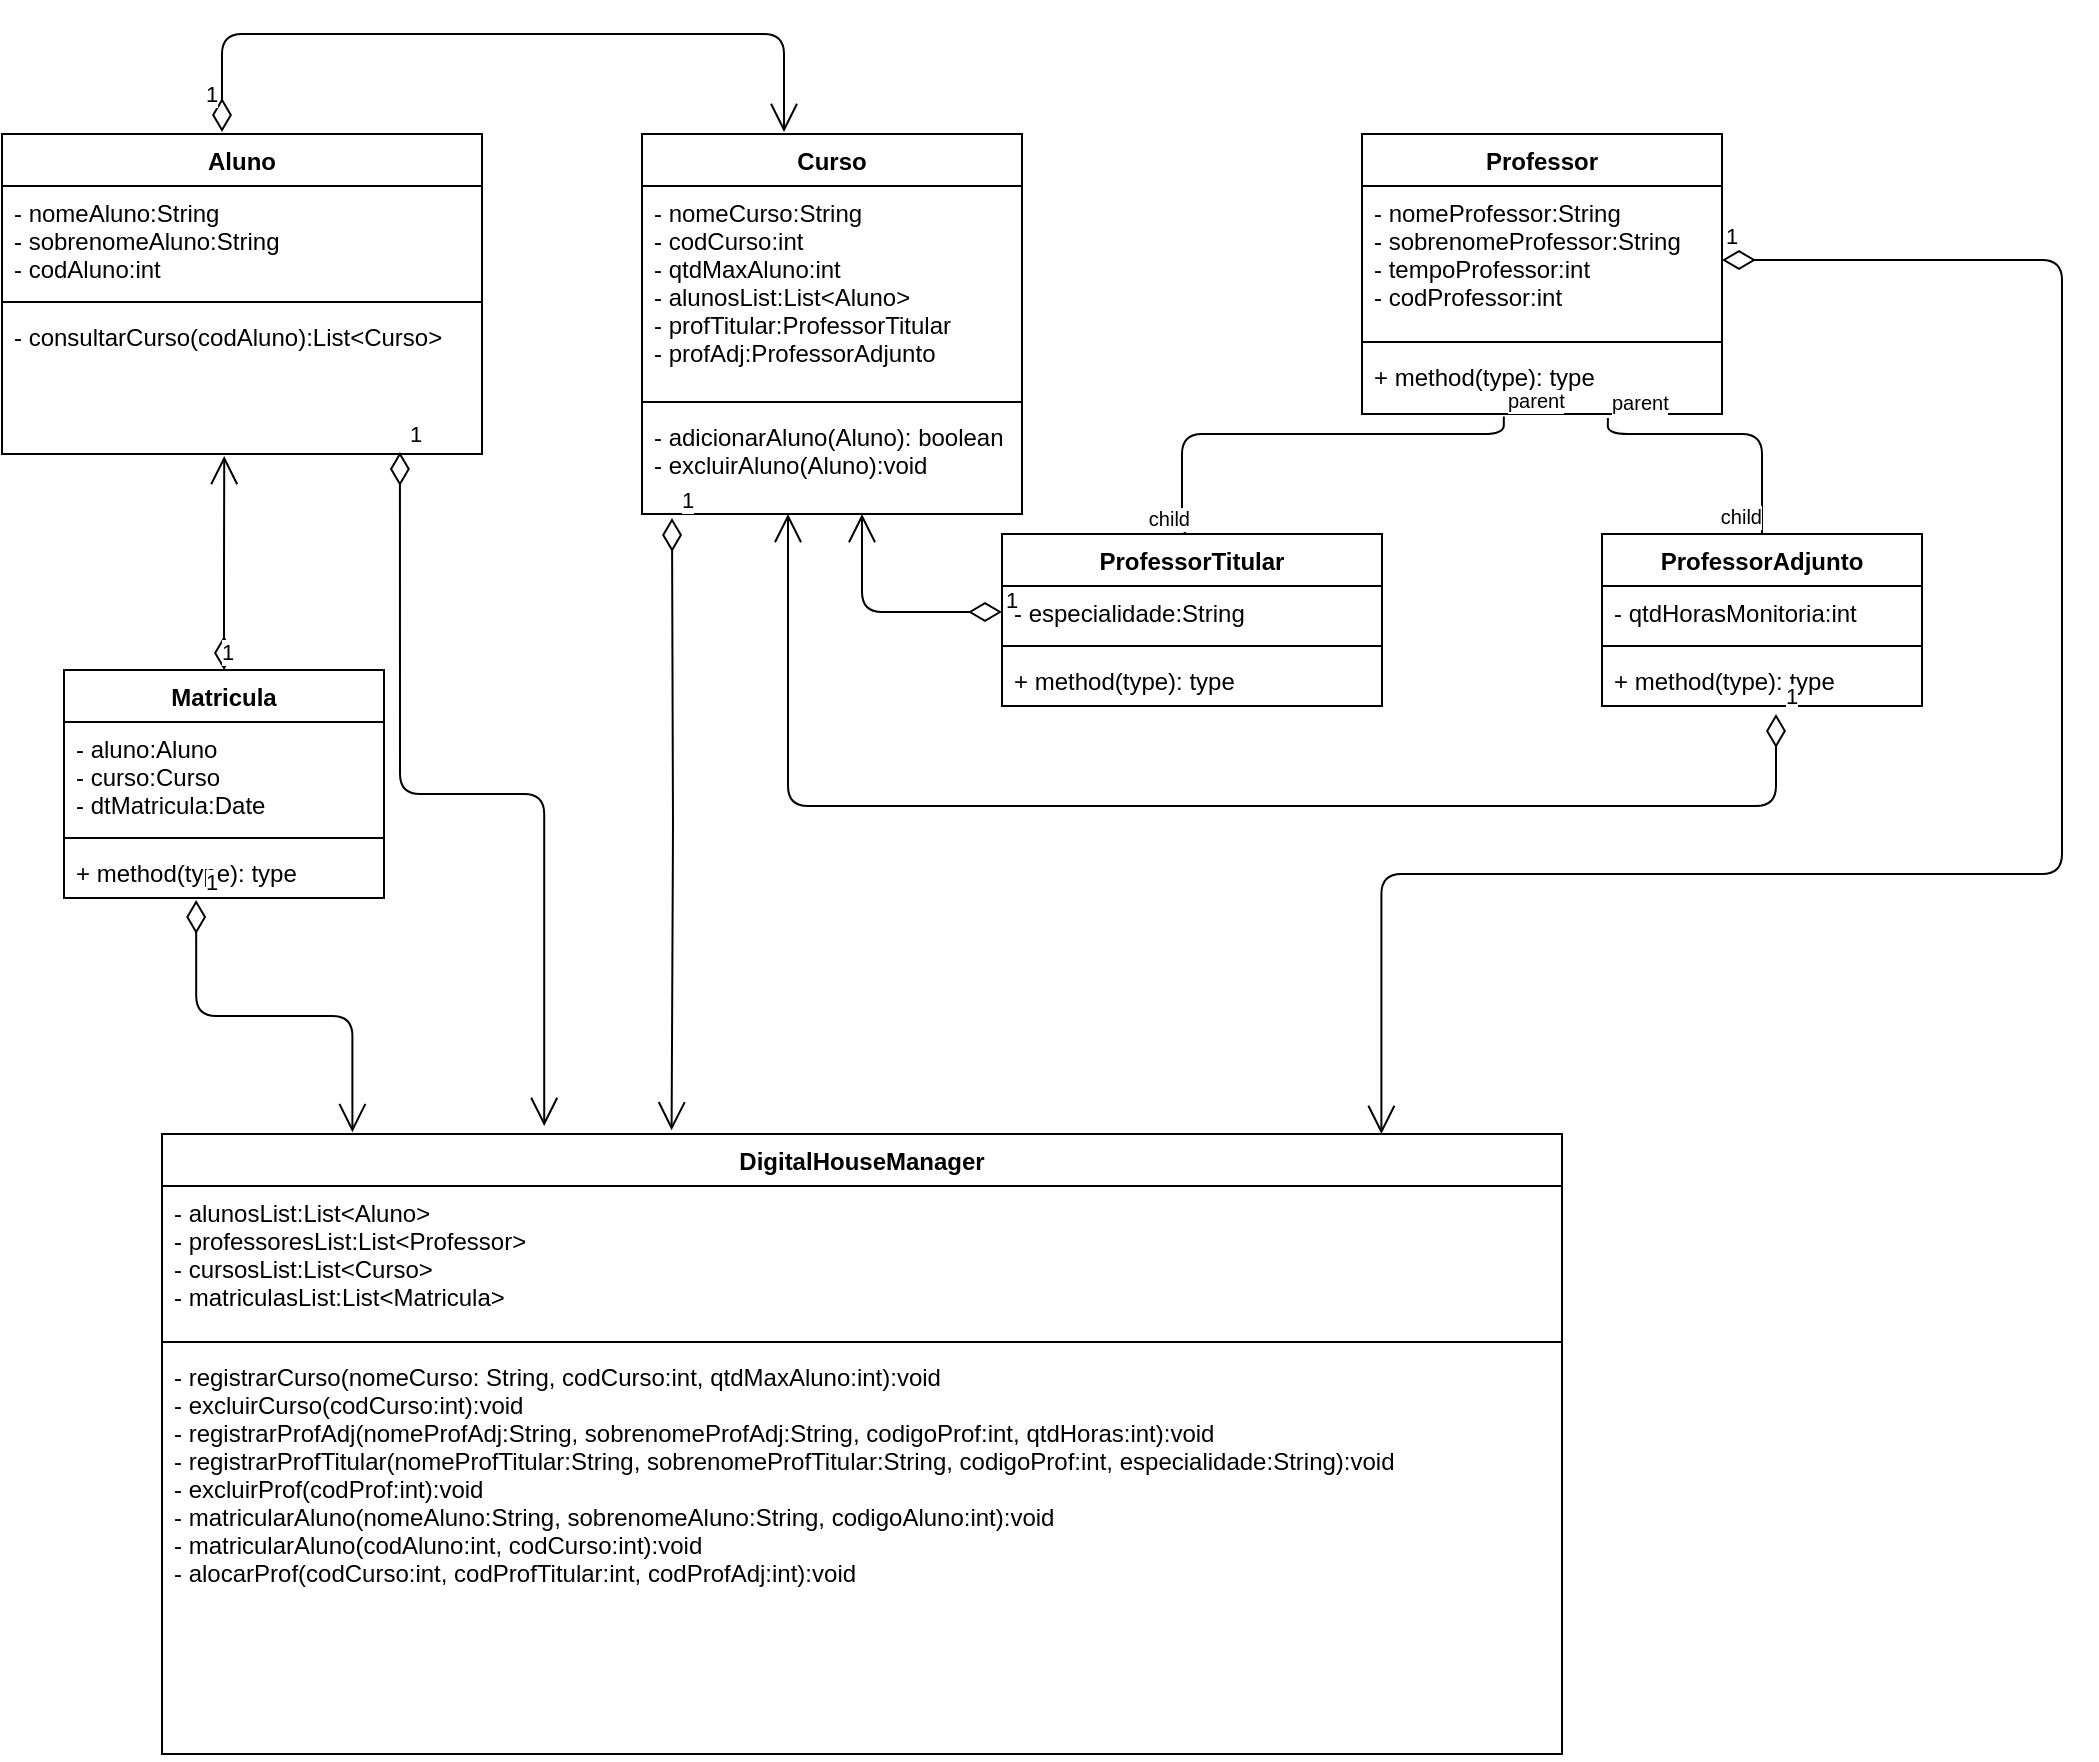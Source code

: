 <mxfile version="12.5.1" type="github"><diagram id="oan0jmyn_RQk3hlxXJdl" name="Page-1"><mxGraphModel dx="1108" dy="1619" grid="1" gridSize="10" guides="1" tooltips="1" connect="1" arrows="1" fold="1" page="1" pageScale="1" pageWidth="827" pageHeight="1169" math="0" shadow="0"><root><mxCell id="0"/><mxCell id="1" parent="0"/><mxCell id="HYaCHaos4SSLIZGLCuEW-9" value="Aluno" style="swimlane;fontStyle=1;align=center;verticalAlign=top;childLayout=stackLayout;horizontal=1;startSize=26;horizontalStack=0;resizeParent=1;resizeParentMax=0;resizeLast=0;collapsible=1;marginBottom=0;" vertex="1" parent="1"><mxGeometry x="20" y="60" width="240" height="160" as="geometry"/></mxCell><mxCell id="HYaCHaos4SSLIZGLCuEW-10" value="- nomeAluno:String&#10;- sobrenomeAluno:String&#10;- codAluno:int&#10;" style="text;strokeColor=none;fillColor=none;align=left;verticalAlign=top;spacingLeft=4;spacingRight=4;overflow=hidden;rotatable=0;points=[[0,0.5],[1,0.5]];portConstraint=eastwest;" vertex="1" parent="HYaCHaos4SSLIZGLCuEW-9"><mxGeometry y="26" width="240" height="54" as="geometry"/></mxCell><mxCell id="HYaCHaos4SSLIZGLCuEW-11" value="" style="line;strokeWidth=1;fillColor=none;align=left;verticalAlign=middle;spacingTop=-1;spacingLeft=3;spacingRight=3;rotatable=0;labelPosition=right;points=[];portConstraint=eastwest;" vertex="1" parent="HYaCHaos4SSLIZGLCuEW-9"><mxGeometry y="80" width="240" height="8" as="geometry"/></mxCell><mxCell id="HYaCHaos4SSLIZGLCuEW-12" value="- consultarCurso(codAluno):List&lt;Curso&gt;" style="text;strokeColor=none;fillColor=none;align=left;verticalAlign=top;spacingLeft=4;spacingRight=4;overflow=hidden;rotatable=0;points=[[0,0.5],[1,0.5]];portConstraint=eastwest;" vertex="1" parent="HYaCHaos4SSLIZGLCuEW-9"><mxGeometry y="88" width="240" height="72" as="geometry"/></mxCell><mxCell id="HYaCHaos4SSLIZGLCuEW-13" value="Curso" style="swimlane;fontStyle=1;align=center;verticalAlign=top;childLayout=stackLayout;horizontal=1;startSize=26;horizontalStack=0;resizeParent=1;resizeParentMax=0;resizeLast=0;collapsible=1;marginBottom=0;" vertex="1" parent="1"><mxGeometry x="340" y="60" width="190" height="190" as="geometry"/></mxCell><mxCell id="HYaCHaos4SSLIZGLCuEW-14" value="- nomeCurso:String&#10;- codCurso:int&#10;- qtdMaxAluno:int&#10;- alunosList:List&lt;Aluno&gt;&#10;- profTitular:ProfessorTitular&#10;- profAdj:ProfessorAdjunto" style="text;strokeColor=none;fillColor=none;align=left;verticalAlign=top;spacingLeft=4;spacingRight=4;overflow=hidden;rotatable=0;points=[[0,0.5],[1,0.5]];portConstraint=eastwest;" vertex="1" parent="HYaCHaos4SSLIZGLCuEW-13"><mxGeometry y="26" width="190" height="104" as="geometry"/></mxCell><mxCell id="HYaCHaos4SSLIZGLCuEW-15" value="" style="line;strokeWidth=1;fillColor=none;align=left;verticalAlign=middle;spacingTop=-1;spacingLeft=3;spacingRight=3;rotatable=0;labelPosition=right;points=[];portConstraint=eastwest;" vertex="1" parent="HYaCHaos4SSLIZGLCuEW-13"><mxGeometry y="130" width="190" height="8" as="geometry"/></mxCell><mxCell id="HYaCHaos4SSLIZGLCuEW-16" value="- adicionarAluno(Aluno): boolean&#10;- excluirAluno(Aluno):void " style="text;strokeColor=none;fillColor=none;align=left;verticalAlign=top;spacingLeft=4;spacingRight=4;overflow=hidden;rotatable=0;points=[[0,0.5],[1,0.5]];portConstraint=eastwest;" vertex="1" parent="HYaCHaos4SSLIZGLCuEW-13"><mxGeometry y="138" width="190" height="52" as="geometry"/></mxCell><mxCell id="HYaCHaos4SSLIZGLCuEW-17" value="Professor" style="swimlane;fontStyle=1;align=center;verticalAlign=top;childLayout=stackLayout;horizontal=1;startSize=26;horizontalStack=0;resizeParent=1;resizeParentMax=0;resizeLast=0;collapsible=1;marginBottom=0;" vertex="1" parent="1"><mxGeometry x="700" y="60" width="180" height="140" as="geometry"/></mxCell><mxCell id="HYaCHaos4SSLIZGLCuEW-18" value="- nomeProfessor:String&#10;- sobrenomeProfessor:String&#10;- tempoProfessor:int&#10;- codProfessor:int" style="text;strokeColor=none;fillColor=none;align=left;verticalAlign=top;spacingLeft=4;spacingRight=4;overflow=hidden;rotatable=0;points=[[0,0.5],[1,0.5]];portConstraint=eastwest;" vertex="1" parent="HYaCHaos4SSLIZGLCuEW-17"><mxGeometry y="26" width="180" height="74" as="geometry"/></mxCell><mxCell id="HYaCHaos4SSLIZGLCuEW-19" value="" style="line;strokeWidth=1;fillColor=none;align=left;verticalAlign=middle;spacingTop=-1;spacingLeft=3;spacingRight=3;rotatable=0;labelPosition=right;points=[];portConstraint=eastwest;" vertex="1" parent="HYaCHaos4SSLIZGLCuEW-17"><mxGeometry y="100" width="180" height="8" as="geometry"/></mxCell><mxCell id="HYaCHaos4SSLIZGLCuEW-20" value="+ method(type): type" style="text;strokeColor=none;fillColor=none;align=left;verticalAlign=top;spacingLeft=4;spacingRight=4;overflow=hidden;rotatable=0;points=[[0,0.5],[1,0.5]];portConstraint=eastwest;" vertex="1" parent="HYaCHaos4SSLIZGLCuEW-17"><mxGeometry y="108" width="180" height="32" as="geometry"/></mxCell><mxCell id="HYaCHaos4SSLIZGLCuEW-21" value="ProfessorTitular" style="swimlane;fontStyle=1;align=center;verticalAlign=top;childLayout=stackLayout;horizontal=1;startSize=26;horizontalStack=0;resizeParent=1;resizeParentMax=0;resizeLast=0;collapsible=1;marginBottom=0;" vertex="1" parent="1"><mxGeometry x="520" y="260" width="190" height="86" as="geometry"/></mxCell><mxCell id="HYaCHaos4SSLIZGLCuEW-22" value="- especialidade:String&#10;" style="text;strokeColor=none;fillColor=none;align=left;verticalAlign=top;spacingLeft=4;spacingRight=4;overflow=hidden;rotatable=0;points=[[0,0.5],[1,0.5]];portConstraint=eastwest;" vertex="1" parent="HYaCHaos4SSLIZGLCuEW-21"><mxGeometry y="26" width="190" height="26" as="geometry"/></mxCell><mxCell id="HYaCHaos4SSLIZGLCuEW-23" value="" style="line;strokeWidth=1;fillColor=none;align=left;verticalAlign=middle;spacingTop=-1;spacingLeft=3;spacingRight=3;rotatable=0;labelPosition=right;points=[];portConstraint=eastwest;" vertex="1" parent="HYaCHaos4SSLIZGLCuEW-21"><mxGeometry y="52" width="190" height="8" as="geometry"/></mxCell><mxCell id="HYaCHaos4SSLIZGLCuEW-24" value="+ method(type): type" style="text;strokeColor=none;fillColor=none;align=left;verticalAlign=top;spacingLeft=4;spacingRight=4;overflow=hidden;rotatable=0;points=[[0,0.5],[1,0.5]];portConstraint=eastwest;" vertex="1" parent="HYaCHaos4SSLIZGLCuEW-21"><mxGeometry y="60" width="190" height="26" as="geometry"/></mxCell><mxCell id="HYaCHaos4SSLIZGLCuEW-26" value="ProfessorAdjunto" style="swimlane;fontStyle=1;align=center;verticalAlign=top;childLayout=stackLayout;horizontal=1;startSize=26;horizontalStack=0;resizeParent=1;resizeParentMax=0;resizeLast=0;collapsible=1;marginBottom=0;" vertex="1" parent="1"><mxGeometry x="820" y="260" width="160" height="86" as="geometry"/></mxCell><mxCell id="HYaCHaos4SSLIZGLCuEW-27" value="- qtdHorasMonitoria:int" style="text;strokeColor=none;fillColor=none;align=left;verticalAlign=top;spacingLeft=4;spacingRight=4;overflow=hidden;rotatable=0;points=[[0,0.5],[1,0.5]];portConstraint=eastwest;" vertex="1" parent="HYaCHaos4SSLIZGLCuEW-26"><mxGeometry y="26" width="160" height="26" as="geometry"/></mxCell><mxCell id="HYaCHaos4SSLIZGLCuEW-28" value="" style="line;strokeWidth=1;fillColor=none;align=left;verticalAlign=middle;spacingTop=-1;spacingLeft=3;spacingRight=3;rotatable=0;labelPosition=right;points=[];portConstraint=eastwest;" vertex="1" parent="HYaCHaos4SSLIZGLCuEW-26"><mxGeometry y="52" width="160" height="8" as="geometry"/></mxCell><mxCell id="HYaCHaos4SSLIZGLCuEW-29" value="+ method(type): type" style="text;strokeColor=none;fillColor=none;align=left;verticalAlign=top;spacingLeft=4;spacingRight=4;overflow=hidden;rotatable=0;points=[[0,0.5],[1,0.5]];portConstraint=eastwest;" vertex="1" parent="HYaCHaos4SSLIZGLCuEW-26"><mxGeometry y="60" width="160" height="26" as="geometry"/></mxCell><mxCell id="HYaCHaos4SSLIZGLCuEW-36" value="1" style="endArrow=open;html=1;endSize=12;startArrow=diamondThin;startSize=14;startFill=0;edgeStyle=orthogonalEdgeStyle;align=left;verticalAlign=bottom;exitX=0;exitY=0.5;exitDx=0;exitDy=0;" edge="1" parent="1" source="HYaCHaos4SSLIZGLCuEW-22" target="HYaCHaos4SSLIZGLCuEW-16"><mxGeometry x="-1" y="3" relative="1" as="geometry"><mxPoint x="430" y="340" as="sourcePoint"/><mxPoint x="280" y="440" as="targetPoint"/><Array as="points"><mxPoint x="450" y="299"/></Array></mxGeometry></mxCell><mxCell id="HYaCHaos4SSLIZGLCuEW-37" value="1" style="endArrow=open;html=1;endSize=12;startArrow=diamondThin;startSize=14;startFill=0;edgeStyle=orthogonalEdgeStyle;align=left;verticalAlign=bottom;" edge="1" parent="1"><mxGeometry x="-1" y="3" relative="1" as="geometry"><mxPoint x="907" y="350" as="sourcePoint"/><mxPoint x="413" y="250" as="targetPoint"/><Array as="points"><mxPoint x="907" y="396"/><mxPoint x="413" y="396"/></Array></mxGeometry></mxCell><mxCell id="HYaCHaos4SSLIZGLCuEW-38" value="Matricula" style="swimlane;fontStyle=1;align=center;verticalAlign=top;childLayout=stackLayout;horizontal=1;startSize=26;horizontalStack=0;resizeParent=1;resizeParentMax=0;resizeLast=0;collapsible=1;marginBottom=0;" vertex="1" parent="1"><mxGeometry x="51" y="328" width="160" height="114" as="geometry"/></mxCell><mxCell id="HYaCHaos4SSLIZGLCuEW-39" value="- aluno:Aluno&#10;- curso:Curso&#10;- dtMatricula:Date" style="text;strokeColor=none;fillColor=none;align=left;verticalAlign=top;spacingLeft=4;spacingRight=4;overflow=hidden;rotatable=0;points=[[0,0.5],[1,0.5]];portConstraint=eastwest;" vertex="1" parent="HYaCHaos4SSLIZGLCuEW-38"><mxGeometry y="26" width="160" height="54" as="geometry"/></mxCell><mxCell id="HYaCHaos4SSLIZGLCuEW-40" value="" style="line;strokeWidth=1;fillColor=none;align=left;verticalAlign=middle;spacingTop=-1;spacingLeft=3;spacingRight=3;rotatable=0;labelPosition=right;points=[];portConstraint=eastwest;" vertex="1" parent="HYaCHaos4SSLIZGLCuEW-38"><mxGeometry y="80" width="160" height="8" as="geometry"/></mxCell><mxCell id="HYaCHaos4SSLIZGLCuEW-41" value="+ method(type): type" style="text;strokeColor=none;fillColor=none;align=left;verticalAlign=top;spacingLeft=4;spacingRight=4;overflow=hidden;rotatable=0;points=[[0,0.5],[1,0.5]];portConstraint=eastwest;" vertex="1" parent="HYaCHaos4SSLIZGLCuEW-38"><mxGeometry y="88" width="160" height="26" as="geometry"/></mxCell><mxCell id="HYaCHaos4SSLIZGLCuEW-42" value=" DigitalHouseManager" style="swimlane;fontStyle=1;align=center;verticalAlign=top;childLayout=stackLayout;horizontal=1;startSize=26;horizontalStack=0;resizeParent=1;resizeParentMax=0;resizeLast=0;collapsible=1;marginBottom=0;" vertex="1" parent="1"><mxGeometry x="100" y="560" width="700" height="310" as="geometry"/></mxCell><mxCell id="HYaCHaos4SSLIZGLCuEW-43" value="- alunosList:List&lt;Aluno&gt;&#10;- professoresList:List&lt;Professor&gt;&#10;- cursosList:List&lt;Curso&gt;&#10;- matriculasList:List&lt;Matricula&gt;" style="text;strokeColor=none;fillColor=none;align=left;verticalAlign=top;spacingLeft=4;spacingRight=4;overflow=hidden;rotatable=0;points=[[0,0.5],[1,0.5]];portConstraint=eastwest;" vertex="1" parent="HYaCHaos4SSLIZGLCuEW-42"><mxGeometry y="26" width="700" height="74" as="geometry"/></mxCell><mxCell id="HYaCHaos4SSLIZGLCuEW-44" value="" style="line;strokeWidth=1;fillColor=none;align=left;verticalAlign=middle;spacingTop=-1;spacingLeft=3;spacingRight=3;rotatable=0;labelPosition=right;points=[];portConstraint=eastwest;" vertex="1" parent="HYaCHaos4SSLIZGLCuEW-42"><mxGeometry y="100" width="700" height="8" as="geometry"/></mxCell><mxCell id="HYaCHaos4SSLIZGLCuEW-45" value="- registrarCurso(nomeCurso: String, codCurso:int, qtdMaxAluno:int):void&#10;- excluirCurso(codCurso:int):void&#10;- registrarProfAdj(nomeProfAdj:String, sobrenomeProfAdj:String, codigoProf:int, qtdHoras:int):void&#10;- registrarProfTitular(nomeProfTitular:String, sobrenomeProfTitular:String, codigoProf:int, especialidade:String):void&#10;- excluirProf(codProf:int):void&#10;- matricularAluno(nomeAluno:String, sobrenomeAluno:String, codigoAluno:int):void&#10;- matricularAluno(codAluno:int, codCurso:int):void&#10;- alocarProf(codCurso:int, codProfTitular:int, codProfAdj:int):void&#10;&#10;&#10;" style="text;strokeColor=none;fillColor=none;align=left;verticalAlign=top;spacingLeft=4;spacingRight=4;overflow=hidden;rotatable=0;points=[[0,0.5],[1,0.5]];portConstraint=eastwest;" vertex="1" parent="HYaCHaos4SSLIZGLCuEW-42"><mxGeometry y="108" width="700" height="202" as="geometry"/></mxCell><mxCell id="HYaCHaos4SSLIZGLCuEW-52" value="1" style="endArrow=open;html=1;endSize=12;startArrow=diamondThin;startSize=14;startFill=0;edgeStyle=orthogonalEdgeStyle;align=left;verticalAlign=bottom;entryX=0.425;entryY=-0.006;entryDx=0;entryDy=0;entryPerimeter=0;" edge="1" parent="1"><mxGeometry x="-0.946" y="10" relative="1" as="geometry"><mxPoint x="130" y="59" as="sourcePoint"/><mxPoint x="411" y="59" as="targetPoint"/><Array as="points"><mxPoint x="130" y="10"/><mxPoint x="411" y="10"/></Array><mxPoint as="offset"/></mxGeometry></mxCell><mxCell id="HYaCHaos4SSLIZGLCuEW-53" value="1" style="endArrow=open;html=1;endSize=12;startArrow=diamondThin;startSize=14;startFill=0;edgeStyle=orthogonalEdgeStyle;align=left;verticalAlign=bottom;exitX=0.5;exitY=0;exitDx=0;exitDy=0;entryX=0.463;entryY=1.014;entryDx=0;entryDy=0;entryPerimeter=0;" edge="1" parent="1" source="HYaCHaos4SSLIZGLCuEW-38" target="HYaCHaos4SSLIZGLCuEW-12"><mxGeometry x="-1" y="3" relative="1" as="geometry"><mxPoint x="110" y="320" as="sourcePoint"/><mxPoint x="270" y="320" as="targetPoint"/></mxGeometry></mxCell><mxCell id="HYaCHaos4SSLIZGLCuEW-54" value="" style="endArrow=none;html=1;edgeStyle=orthogonalEdgeStyle;exitX=0.394;exitY=1.038;exitDx=0;exitDy=0;exitPerimeter=0;entryX=0.5;entryY=0;entryDx=0;entryDy=0;" edge="1" parent="1" source="HYaCHaos4SSLIZGLCuEW-20" target="HYaCHaos4SSLIZGLCuEW-21"><mxGeometry relative="1" as="geometry"><mxPoint x="550" y="312" as="sourcePoint"/><mxPoint x="710" y="312" as="targetPoint"/><Array as="points"><mxPoint x="771" y="210"/><mxPoint x="610" y="210"/><mxPoint x="610" y="260"/></Array></mxGeometry></mxCell><mxCell id="HYaCHaos4SSLIZGLCuEW-55" value="parent" style="resizable=0;html=1;align=left;verticalAlign=bottom;labelBackgroundColor=#ffffff;fontSize=10;" connectable="0" vertex="1" parent="HYaCHaos4SSLIZGLCuEW-54"><mxGeometry x="-1" relative="1" as="geometry"/></mxCell><mxCell id="HYaCHaos4SSLIZGLCuEW-56" value="child" style="resizable=0;html=1;align=right;verticalAlign=bottom;labelBackgroundColor=#ffffff;fontSize=10;" connectable="0" vertex="1" parent="HYaCHaos4SSLIZGLCuEW-54"><mxGeometry x="1" relative="1" as="geometry"/></mxCell><mxCell id="HYaCHaos4SSLIZGLCuEW-57" value="" style="endArrow=none;html=1;edgeStyle=orthogonalEdgeStyle;entryX=0.5;entryY=0;entryDx=0;entryDy=0;exitX=0.683;exitY=1.063;exitDx=0;exitDy=0;exitPerimeter=0;" edge="1" parent="1" source="HYaCHaos4SSLIZGLCuEW-20" target="HYaCHaos4SSLIZGLCuEW-26"><mxGeometry relative="1" as="geometry"><mxPoint x="650" y="520" as="sourcePoint"/><mxPoint x="810" y="520" as="targetPoint"/><Array as="points"><mxPoint x="823" y="210"/><mxPoint x="900" y="210"/></Array></mxGeometry></mxCell><mxCell id="HYaCHaos4SSLIZGLCuEW-58" value="parent" style="resizable=0;html=1;align=left;verticalAlign=bottom;labelBackgroundColor=#ffffff;fontSize=10;" connectable="0" vertex="1" parent="HYaCHaos4SSLIZGLCuEW-57"><mxGeometry x="-1" relative="1" as="geometry"/></mxCell><mxCell id="HYaCHaos4SSLIZGLCuEW-59" value="child" style="resizable=0;html=1;align=right;verticalAlign=bottom;labelBackgroundColor=#ffffff;fontSize=10;" connectable="0" vertex="1" parent="HYaCHaos4SSLIZGLCuEW-57"><mxGeometry x="1" relative="1" as="geometry"/></mxCell><mxCell id="HYaCHaos4SSLIZGLCuEW-60" value="1" style="endArrow=open;html=1;endSize=12;startArrow=diamondThin;startSize=14;startFill=0;edgeStyle=orthogonalEdgeStyle;align=left;verticalAlign=bottom;entryX=0.136;entryY=-0.003;entryDx=0;entryDy=0;entryPerimeter=0;exitX=0.413;exitY=1.038;exitDx=0;exitDy=0;exitPerimeter=0;" edge="1" parent="1" source="HYaCHaos4SSLIZGLCuEW-41" target="HYaCHaos4SSLIZGLCuEW-42"><mxGeometry x="-1" y="3" relative="1" as="geometry"><mxPoint x="90" y="490" as="sourcePoint"/><mxPoint x="180" y="890" as="targetPoint"/></mxGeometry></mxCell><mxCell id="HYaCHaos4SSLIZGLCuEW-61" value="1" style="endArrow=open;html=1;endSize=12;startArrow=diamondThin;startSize=14;startFill=0;edgeStyle=orthogonalEdgeStyle;align=left;verticalAlign=bottom;exitX=0.829;exitY=0.986;exitDx=0;exitDy=0;exitPerimeter=0;entryX=0.273;entryY=-0.013;entryDx=0;entryDy=0;entryPerimeter=0;" edge="1" parent="1" source="HYaCHaos4SSLIZGLCuEW-12" target="HYaCHaos4SSLIZGLCuEW-42"><mxGeometry x="-1" y="3" relative="1" as="geometry"><mxPoint x="260" y="510" as="sourcePoint"/><mxPoint x="420" y="510" as="targetPoint"/><Array as="points"><mxPoint x="219" y="390"/><mxPoint x="291" y="390"/></Array></mxGeometry></mxCell><mxCell id="HYaCHaos4SSLIZGLCuEW-63" value="1" style="endArrow=open;html=1;endSize=12;startArrow=diamondThin;startSize=14;startFill=0;edgeStyle=orthogonalEdgeStyle;align=left;verticalAlign=bottom;entryX=0.364;entryY=-0.006;entryDx=0;entryDy=0;entryPerimeter=0;" edge="1" parent="1" target="HYaCHaos4SSLIZGLCuEW-42"><mxGeometry x="-1" y="3" relative="1" as="geometry"><mxPoint x="355" y="252" as="sourcePoint"/><mxPoint x="560" y="490" as="targetPoint"/></mxGeometry></mxCell><mxCell id="HYaCHaos4SSLIZGLCuEW-64" value="1" style="endArrow=open;html=1;endSize=12;startArrow=diamondThin;startSize=14;startFill=0;edgeStyle=orthogonalEdgeStyle;align=left;verticalAlign=bottom;entryX=0.871;entryY=0;entryDx=0;entryDy=0;entryPerimeter=0;exitX=1;exitY=0.5;exitDx=0;exitDy=0;" edge="1" parent="1" source="HYaCHaos4SSLIZGLCuEW-18" target="HYaCHaos4SSLIZGLCuEW-42"><mxGeometry x="-1" y="3" relative="1" as="geometry"><mxPoint x="1120" y="470" as="sourcePoint"/><mxPoint x="660" y="480" as="targetPoint"/><Array as="points"><mxPoint x="1050" y="123"/><mxPoint x="1050" y="430"/><mxPoint x="710" y="430"/></Array></mxGeometry></mxCell></root></mxGraphModel></diagram></mxfile>